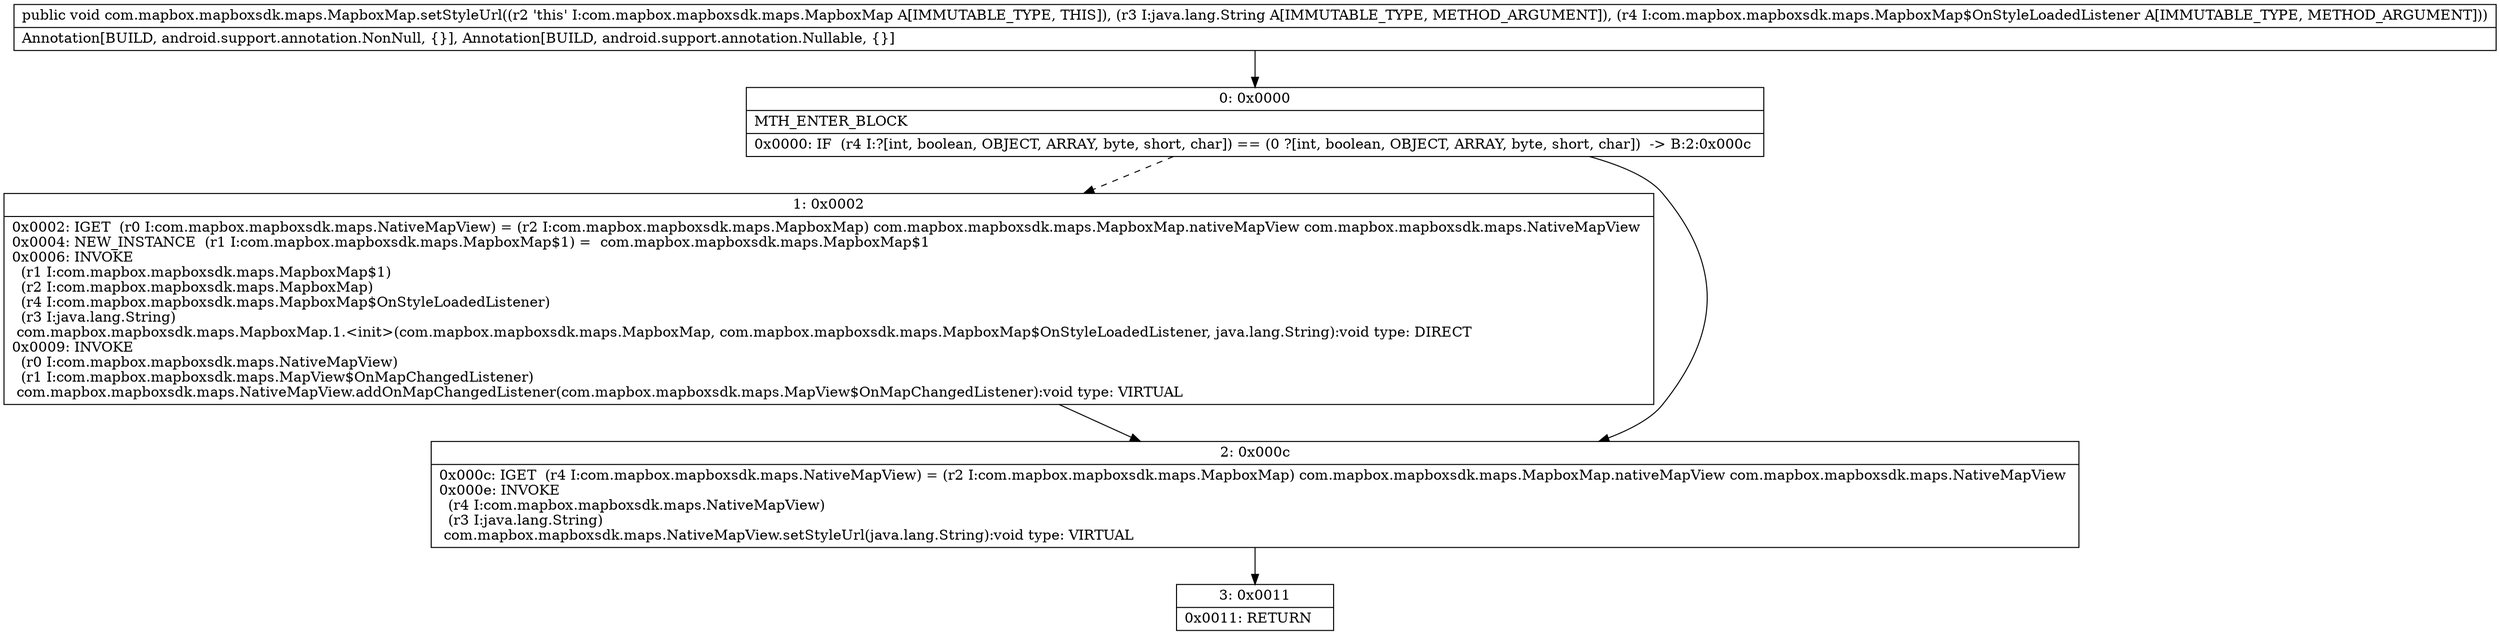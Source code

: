 digraph "CFG forcom.mapbox.mapboxsdk.maps.MapboxMap.setStyleUrl(Ljava\/lang\/String;Lcom\/mapbox\/mapboxsdk\/maps\/MapboxMap$OnStyleLoadedListener;)V" {
Node_0 [shape=record,label="{0\:\ 0x0000|MTH_ENTER_BLOCK\l|0x0000: IF  (r4 I:?[int, boolean, OBJECT, ARRAY, byte, short, char]) == (0 ?[int, boolean, OBJECT, ARRAY, byte, short, char])  \-\> B:2:0x000c \l}"];
Node_1 [shape=record,label="{1\:\ 0x0002|0x0002: IGET  (r0 I:com.mapbox.mapboxsdk.maps.NativeMapView) = (r2 I:com.mapbox.mapboxsdk.maps.MapboxMap) com.mapbox.mapboxsdk.maps.MapboxMap.nativeMapView com.mapbox.mapboxsdk.maps.NativeMapView \l0x0004: NEW_INSTANCE  (r1 I:com.mapbox.mapboxsdk.maps.MapboxMap$1) =  com.mapbox.mapboxsdk.maps.MapboxMap$1 \l0x0006: INVOKE  \l  (r1 I:com.mapbox.mapboxsdk.maps.MapboxMap$1)\l  (r2 I:com.mapbox.mapboxsdk.maps.MapboxMap)\l  (r4 I:com.mapbox.mapboxsdk.maps.MapboxMap$OnStyleLoadedListener)\l  (r3 I:java.lang.String)\l com.mapbox.mapboxsdk.maps.MapboxMap.1.\<init\>(com.mapbox.mapboxsdk.maps.MapboxMap, com.mapbox.mapboxsdk.maps.MapboxMap$OnStyleLoadedListener, java.lang.String):void type: DIRECT \l0x0009: INVOKE  \l  (r0 I:com.mapbox.mapboxsdk.maps.NativeMapView)\l  (r1 I:com.mapbox.mapboxsdk.maps.MapView$OnMapChangedListener)\l com.mapbox.mapboxsdk.maps.NativeMapView.addOnMapChangedListener(com.mapbox.mapboxsdk.maps.MapView$OnMapChangedListener):void type: VIRTUAL \l}"];
Node_2 [shape=record,label="{2\:\ 0x000c|0x000c: IGET  (r4 I:com.mapbox.mapboxsdk.maps.NativeMapView) = (r2 I:com.mapbox.mapboxsdk.maps.MapboxMap) com.mapbox.mapboxsdk.maps.MapboxMap.nativeMapView com.mapbox.mapboxsdk.maps.NativeMapView \l0x000e: INVOKE  \l  (r4 I:com.mapbox.mapboxsdk.maps.NativeMapView)\l  (r3 I:java.lang.String)\l com.mapbox.mapboxsdk.maps.NativeMapView.setStyleUrl(java.lang.String):void type: VIRTUAL \l}"];
Node_3 [shape=record,label="{3\:\ 0x0011|0x0011: RETURN   \l}"];
MethodNode[shape=record,label="{public void com.mapbox.mapboxsdk.maps.MapboxMap.setStyleUrl((r2 'this' I:com.mapbox.mapboxsdk.maps.MapboxMap A[IMMUTABLE_TYPE, THIS]), (r3 I:java.lang.String A[IMMUTABLE_TYPE, METHOD_ARGUMENT]), (r4 I:com.mapbox.mapboxsdk.maps.MapboxMap$OnStyleLoadedListener A[IMMUTABLE_TYPE, METHOD_ARGUMENT]))  | Annotation[BUILD, android.support.annotation.NonNull, \{\}], Annotation[BUILD, android.support.annotation.Nullable, \{\}]\l}"];
MethodNode -> Node_0;
Node_0 -> Node_1[style=dashed];
Node_0 -> Node_2;
Node_1 -> Node_2;
Node_2 -> Node_3;
}

